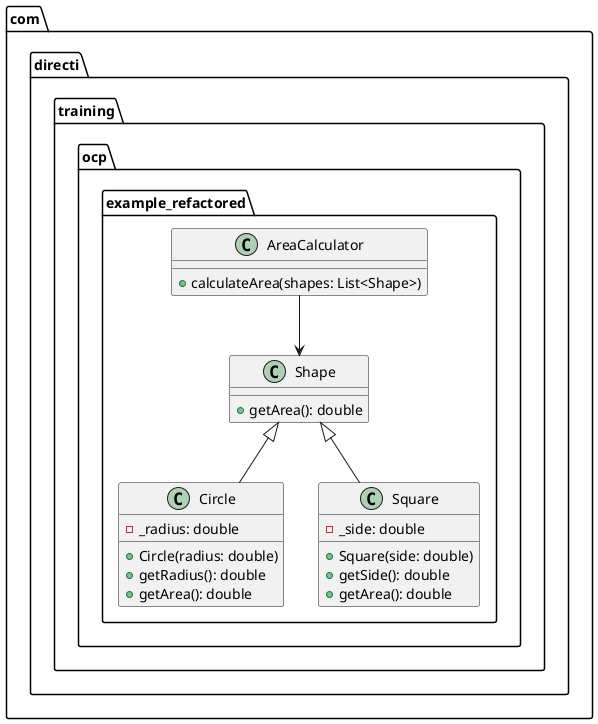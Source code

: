@startuml exampleRefactoredClassDiagram
package "com.directi.training.ocp.example_refactored" {
    class Shape {
        +getArea(): double
    }
    class Circle {
        -_radius: double
        +Circle(radius: double)
        +getRadius(): double
        +getArea(): double
    }
    class AreaCalculator {
        +calculateArea(shapes: List<Shape>)
    }
    class Square {
        -_side: double
        +Square(side: double)
        +getSide(): double
        +getArea(): double
    }
'Square and Circle inherit from Shape
    Shape <|-- Circle
    Shape <|-- Square
'AreaCalculator uses Shape with getArea() to calculate
'The area for each class (Square and Circle)
    AreaCalculator --> Shape
}
@enduml
